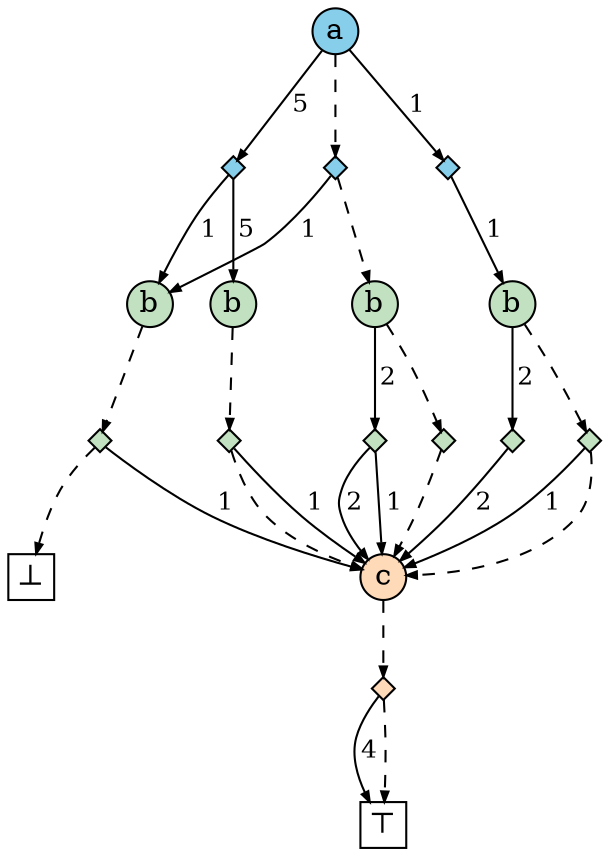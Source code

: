 
    digraph G {
       n260 [label="a", shape=circle, width=0.3, fixedsize=true, style=filled, fillcolor="skyblue"]
   n261 [label="", shape=diamond, width=0.15, height=0.15, style=filled, fillcolor="skyblue"]
   n260 -> n261 [arrowhead=normal, label=" 5 ", labelangle=-30, fontsize=12, arrowsize=0.5, color="#555", fontcolor="black"]
   n261 -> n262 [arrowhead=normal, label=" 5 ", labelangle=-30, fontsize=12, arrowsize=0.5, color="#555", fontcolor="black"]
   n262 [label="b", shape=circle, width=0.3, fixedsize=true, style=filled, fillcolor="#C1E1C1"]
   n263 [label="", shape=diamond, width=0.15, height=0.15, style=filled, fillcolor="#C1E1C1"]
   n262 -> n263 [arrowhead=normal, arrowsize=0.5, style=dashed, color="#555"]
   n263 -> n264 [arrowhead=normal, label=" 1 ", labelangle=-30, fontsize=12, arrowsize=0.5, color="#555", fontcolor="black"]
   n264 [label="c", shape=circle, width=0.3, fixedsize=true, style=filled, fillcolor="peachpuff"]
   n265 [label="", shape=diamond, width=0.15, height=0.15, style=filled, fillcolor="peachpuff"]
   n264 -> n265 [arrowhead=normal, arrowsize=0.5, style=dashed, color="#555"]
   n265 -> n266 [arrowhead=normal, label=" 4 ", labelangle=-30, fontsize=12, arrowsize=0.5, color="#555", fontcolor="black"]
   n266 [label="⊤", shape=box, width=0.3, height=0.3, fixedsize=true]
   n265 -> n266 [arrowhead=normal, arrowsize=0.5, style=dashed, color="#555"]
   n263 -> n264 [arrowhead=normal, arrowsize=0.5, style=dashed, color="#555"]
   n261 -> n267 [arrowhead=normal, label=" 1 ", labelangle=-30, fontsize=12, arrowsize=0.5, color="#555", fontcolor="black"]
   n267 [label="b", shape=circle, width=0.3, fixedsize=true, style=filled, fillcolor="#C1E1C1"]
   n268 [label="", shape=diamond, width=0.15, height=0.15, style=filled, fillcolor="#C1E1C1"]
   n267 -> n268 [arrowhead=normal, arrowsize=0.5, style=dashed, color="#555"]
   n268 -> n264 [arrowhead=normal, label=" 1 ", labelangle=-30, fontsize=12, arrowsize=0.5, color="#555", fontcolor="black"]
   n268 -> n269 [arrowhead=normal, arrowsize=0.5, style=dashed, color="#555"]
   n269 [label="⊥", shape=box, width=0.3, height=0.3, fixedsize=true]
   n270 [label="", shape=diamond, width=0.15, height=0.15, style=filled, fillcolor="skyblue"]
   n260 -> n270 [arrowhead=normal, label=" 1 ", labelangle=-30, fontsize=12, arrowsize=0.5, color="#555", fontcolor="black"]
   n270 -> n271 [arrowhead=normal, label=" 1 ", labelangle=-30, fontsize=12, arrowsize=0.5, color="#555", fontcolor="black"]
   n271 [label="b", shape=circle, width=0.3, fixedsize=true, style=filled, fillcolor="#C1E1C1"]
   n272 [label="", shape=diamond, width=0.15, height=0.15, style=filled, fillcolor="#C1E1C1"]
   n271 -> n272 [arrowhead=normal, label=" 2 ", labelangle=-30, fontsize=12, arrowsize=0.5, color="#555", fontcolor="black"]
   n272 -> n264 [arrowhead=normal, label=" 2 ", labelangle=-30, fontsize=12, arrowsize=0.5, color="#555", fontcolor="black"]
   n273 [label="", shape=diamond, width=0.15, height=0.15, style=filled, fillcolor="#C1E1C1"]
   n271 -> n273 [arrowhead=normal, arrowsize=0.5, style=dashed, color="#555"]
   n273 -> n264 [arrowhead=normal, label=" 1 ", labelangle=-30, fontsize=12, arrowsize=0.5, color="#555", fontcolor="black"]
   n273 -> n264 [arrowhead=normal, arrowsize=0.5, style=dashed, color="#555"]
   n274 [label="", shape=diamond, width=0.15, height=0.15, style=filled, fillcolor="skyblue"]
   n260 -> n274 [arrowhead=normal, arrowsize=0.5, style=dashed, color="#555"]
   n274 -> n267 [arrowhead=normal, label=" 1 ", labelangle=-30, fontsize=12, arrowsize=0.5, color="#555", fontcolor="black"]
   n274 -> n275 [arrowhead=normal, arrowsize=0.5, style=dashed, color="#555"]
   n275 [label="b", shape=circle, width=0.3, fixedsize=true, style=filled, fillcolor="#C1E1C1"]
   n276 [label="", shape=diamond, width=0.15, height=0.15, style=filled, fillcolor="#C1E1C1"]
   n275 -> n276 [arrowhead=normal, label=" 2 ", labelangle=-30, fontsize=12, arrowsize=0.5, color="#555", fontcolor="black"]
   n276 -> n264 [arrowhead=normal, label=" 1 ", labelangle=-30, fontsize=12, arrowsize=0.5, color="#555", fontcolor="black"]
   n276 -> n264 [arrowhead=normal, label=" 2 ", labelangle=-30, fontsize=12, arrowsize=0.5, color="#555", fontcolor="black"]
   n277 [label="", shape=diamond, width=0.15, height=0.15, style=filled, fillcolor="#C1E1C1"]
   n275 -> n277 [arrowhead=normal, arrowsize=0.5, style=dashed, color="#555"]
   n277 -> n264 [arrowhead=normal, arrowsize=0.5, style=dashed, color="#555"]
   {rank=same; n265}
   {rank=same; n268; n276; n263; n272; n277; n273}
   {rank=same; n260}
   {rank=same; n261; n270; n274}
   {rank=same; n262; n267; n271; n275}
   {rank=same; n264}

    }